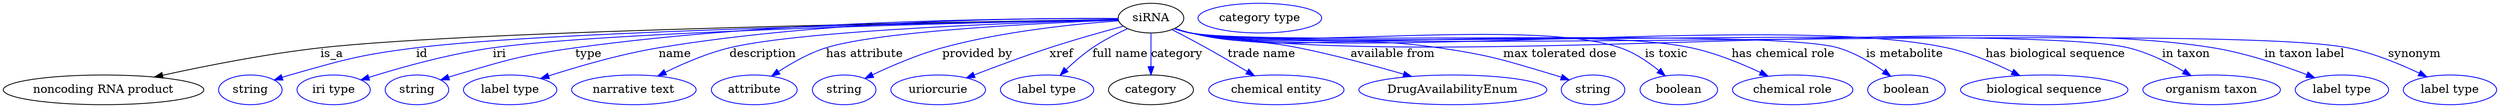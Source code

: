 digraph {
	graph [bb="0,0,3018.1,123"];
	node [label="\N"];
	siRNA	[height=0.5,
		label=siRNA,
		pos="1389.5,105",
		width=1.1013];
	"noncoding RNA product"	[height=0.5,
		pos="121.54,18",
		width=3.3761];
	siRNA -> "noncoding RNA product"	[label=is_a,
		lp="398.54,61.5",
		pos="e,183.31,33.516 1349.9,103.43 1188,100.98 576.59,90.472 384.54,69 319.23,61.698 245.84,47.211 193.21,35.702"];
	id	[color=blue,
		height=0.5,
		label=string,
		pos="299.54,18",
		width=1.0652];
	siRNA -> id	[color=blue,
		label=id,
		lp="507.54,61.5",
		pos="e,328.54,29.941 1350,103.35 1200.2,100.76 668.43,90.248 500.54,69 431.53,60.266 414.46,54.984 347.54,36 344.43,35.119 341.24,34.144 \
338.04,33.12",
		style=solid];
	iri	[color=blue,
		height=0.5,
		label="iri type",
		pos="400.54,18",
		width=1.2277];
	siRNA -> iri	[color=blue,
		label=iri,
		lp="601.54,61.5",
		pos="e,433.54,30.034 1349.6,103.24 1209.7,100.44 742.02,89.699 593.54,69 540.99,61.673 482.16,45.192 443.43,33.147",
		style=solid];
	type	[color=blue,
		height=0.5,
		label=string,
		pos="501.54,18",
		width=1.0652];
	siRNA -> type	[color=blue,
		label=type,
		lp="708.54,61.5",
		pos="e,530.19,29.989 1349.6,104.43 1242.6,105.06 940.66,103.39 692.54,69 627.5,59.986 611.53,54.534 548.54,36 545.64,35.146 542.65,34.209 \
539.66,33.227",
		style=solid];
	name	[color=blue,
		height=0.5,
		label="label type",
		pos="614.54,18",
		width=1.5707];
	siRNA -> name	[color=blue,
		label=name,
		lp="812.54,61.5",
		pos="e,651.17,31.796 1349.7,104.61 1253.4,105.44 1000.1,103.82 792.54,69 746.96,61.355 696.36,46.496 660.79,34.954",
		style=solid];
	description	[color=blue,
		height=0.5,
		label="narrative text",
		pos="764.54,18",
		width=2.0943];
	siRNA -> description	[color=blue,
		label=description,
		lp="919.04,61.5",
		pos="e,793.09,34.833 1350,103.05 1246.2,100.27 967.81,90.927 878.54,69 852.03,62.489 823.93,50.231 802.26,39.482",
		style=solid];
	"has attribute"	[color=blue,
		height=0.5,
		label=attribute,
		pos="909.54,18",
		width=1.4443];
	siRNA -> "has attribute"	[color=blue,
		label="has attribute",
		lp="1042.5,61.5",
		pos="e,930.22,34.532 1350,102.67 1263.6,99.411 1060.8,89.741 995.54,69 975.26,62.558 954.59,50.738 938.59,40.208",
		style=solid];
	"provided by"	[color=blue,
		height=0.5,
		label=string,
		pos="1017.5,18",
		width=1.0652];
	siRNA -> "provided by"	[color=blue,
		label="provided by",
		lp="1179,61.5",
		pos="e,1042.8,31.918 1350.3,101.75 1300.1,98.138 1210.5,89.285 1136.5,69 1107.1,60.927 1075.3,47.287 1052,36.291",
		style=solid];
	xref	[color=blue,
		height=0.5,
		label=uriorcurie,
		pos="1131.5,18",
		width=1.5887];
	siRNA -> xref	[color=blue,
		label=xref,
		lp="1281,61.5",
		pos="e,1165.7,32.481 1356.2,95.258 1331.3,88.562 1296.6,78.831 1266.5,69 1235.8,58.946 1201.6,46.273 1175.3,36.202",
		style=solid];
	"full name"	[color=blue,
		height=0.5,
		label="label type",
		pos="1263.5,18",
		width=1.5707];
	siRNA -> "full name"	[color=blue,
		label="full name",
		lp="1352,61.5",
		pos="e,1279.4,35.611 1361.2,92.255 1347.8,86.14 1331.8,78.051 1318.5,69 1307.4,61.395 1296.1,51.649 1286.8,42.784",
		style=solid];
	category	[height=0.5,
		pos="1389.5,18",
		width=1.4263];
	siRNA -> category	[color=blue,
		label=category,
		lp="1421,61.5",
		pos="e,1389.5,36.175 1389.5,86.799 1389.5,75.163 1389.5,59.548 1389.5,46.237",
		style=solid];
	"trade name"	[color=blue,
		height=0.5,
		label="chemical entity",
		pos="1540.5,18",
		width=2.2748];
	siRNA -> "trade name"	[color=blue,
		label="trade name",
		lp="1523.5,61.5",
		pos="e,1514.3,35.143 1415.2,91.034 1427.7,84.574 1443,76.548 1456.5,69 1472.7,59.957 1490.4,49.52 1505.4,40.529",
		style=solid];
	"available from"	[color=blue,
		height=0.5,
		label=DrugAvailabilityEnum,
		pos="1754.5,18",
		width=3.1594];
	siRNA -> "available from"	[color=blue,
		label="available from",
		lp="1682,61.5",
		pos="e,1704.8,34.199 1418.7,92.608 1424.9,90.506 1431.4,88.504 1437.5,87 1494.6,73.118 1510.9,80.651 1568.5,69 1611.2,60.365 1658.6,47.573 \
1694.9,37.09",
		style=solid];
	"max tolerated dose"	[color=blue,
		height=0.5,
		label=string,
		pos="1924.5,18",
		width=1.0652];
	siRNA -> "max tolerated dose"	[color=blue,
		label="max tolerated dose",
		lp="1884.5,61.5",
		pos="e,1895.9,29.96 1418.1,92.412 1424.4,90.27 1431.1,88.301 1437.5,87 1568.4,60.443 1605.4,88.394 1737.5,69 1800.8,59.718 1816.3,54.236 \
1877.5,36 1880.4,35.137 1883.4,34.193 1886.4,33.207",
		style=solid];
	"is toxic"	[color=blue,
		height=0.5,
		label=boolean,
		pos="2027.5,18",
		width=1.2999];
	siRNA -> "is toxic"	[color=blue,
		label="is toxic",
		lp="2013.5,61.5",
		pos="e,2011,35.121 1417.8,92.376 1424.2,90.207 1431,88.236 1437.5,87 1551.1,65.448 1848.1,106.19 1957.5,69 1974.4,63.287 1990.7,52.089 \
2003.3,41.736",
		style=solid];
	"has chemical role"	[color=blue,
		height=0.5,
		label="chemical role",
		pos="2165.5,18",
		width=2.022];
	siRNA -> "has chemical role"	[color=blue,
		label="has chemical role",
		lp="2155,61.5",
		pos="e,2135.9,34.672 1417.8,92.352 1424.2,90.184 1431,88.22 1437.5,87 1570,62.213 1911.8,96.996 2043.5,69 2072.5,62.854 2103.3,50.177 \
2126.7,39.126",
		style=solid];
	"is metabolite"	[color=blue,
		height=0.5,
		label=boolean,
		pos="2303.5,18",
		width=1.2999];
	siRNA -> "is metabolite"	[color=blue,
		label="is metabolite",
		lp="2302.5,61.5",
		pos="e,2284.7,34.48 1417.8,92.319 1424.2,90.153 1431,88.198 1437.5,87 1523.2,71.257 2137.9,93.52 2221.5,69 2241.3,63.195 2261.1,51.323 \
2276.3,40.604",
		style=solid];
	"has biological sequence"	[color=blue,
		height=0.5,
		label="biological sequence",
		pos="2469.5,18",
		width=2.8164];
	siRNA -> "has biological sequence"	[color=blue,
		label="has biological sequence",
		lp="2485,61.5",
		pos="e,2440.6,35.252 1417.8,92.303 1424.2,90.138 1431,88.187 1437.5,87 1637.8,50.547 2154.6,112.1 2353.5,69 2380.7,63.11 2409.5,50.777 \
2431.5,39.834",
		style=solid];
	"in taxon"	[color=blue,
		height=0.5,
		label="organism taxon",
		pos="2672.5,18",
		width=2.3109];
	siRNA -> "in taxon"	[color=blue,
		label="in taxon",
		lp="2642.5,61.5",
		pos="e,2648.1,35.279 1417.8,92.284 1424.2,90.12 1431,88.175 1437.5,87 1561.8,64.634 2451,99.223 2573.5,69 2596.8,63.256 2620.9,51.257 \
2639.5,40.454",
		style=solid];
	"in taxon label"	[color=blue,
		height=0.5,
		label="label type",
		pos="2830.5,18",
		width=1.5707];
	siRNA -> "in taxon label"	[color=blue,
		label="in taxon label",
		lp="2785,61.5",
		pos="e,2797.7,32.763 1417.8,92.278 1424.2,90.114 1431,88.17 1437.5,87 1708.4,38.429 2404.1,113.73 2675.5,69 2714.7,62.55 2757.5,48.15 \
2788.2,36.452",
		style=solid];
	synonym	[color=blue,
		height=0.5,
		label="label type",
		pos="2961.5,18",
		width=1.5707];
	siRNA -> synonym	[color=blue,
		label=synonym,
		lp="2918.5,61.5",
		pos="e,2933.4,33.853 1417.8,92.27 1424.2,90.106 1431,88.165 1437.5,87 1590.7,59.666 2685,99.612 2837.5,69 2867.9,62.911 2900.2,49.606 \
2924.3,38.251",
		style=solid];
	"named thing_category"	[color=blue,
		height=0.5,
		label="category type",
		pos="1521.5,105",
		width=2.0762];
}
